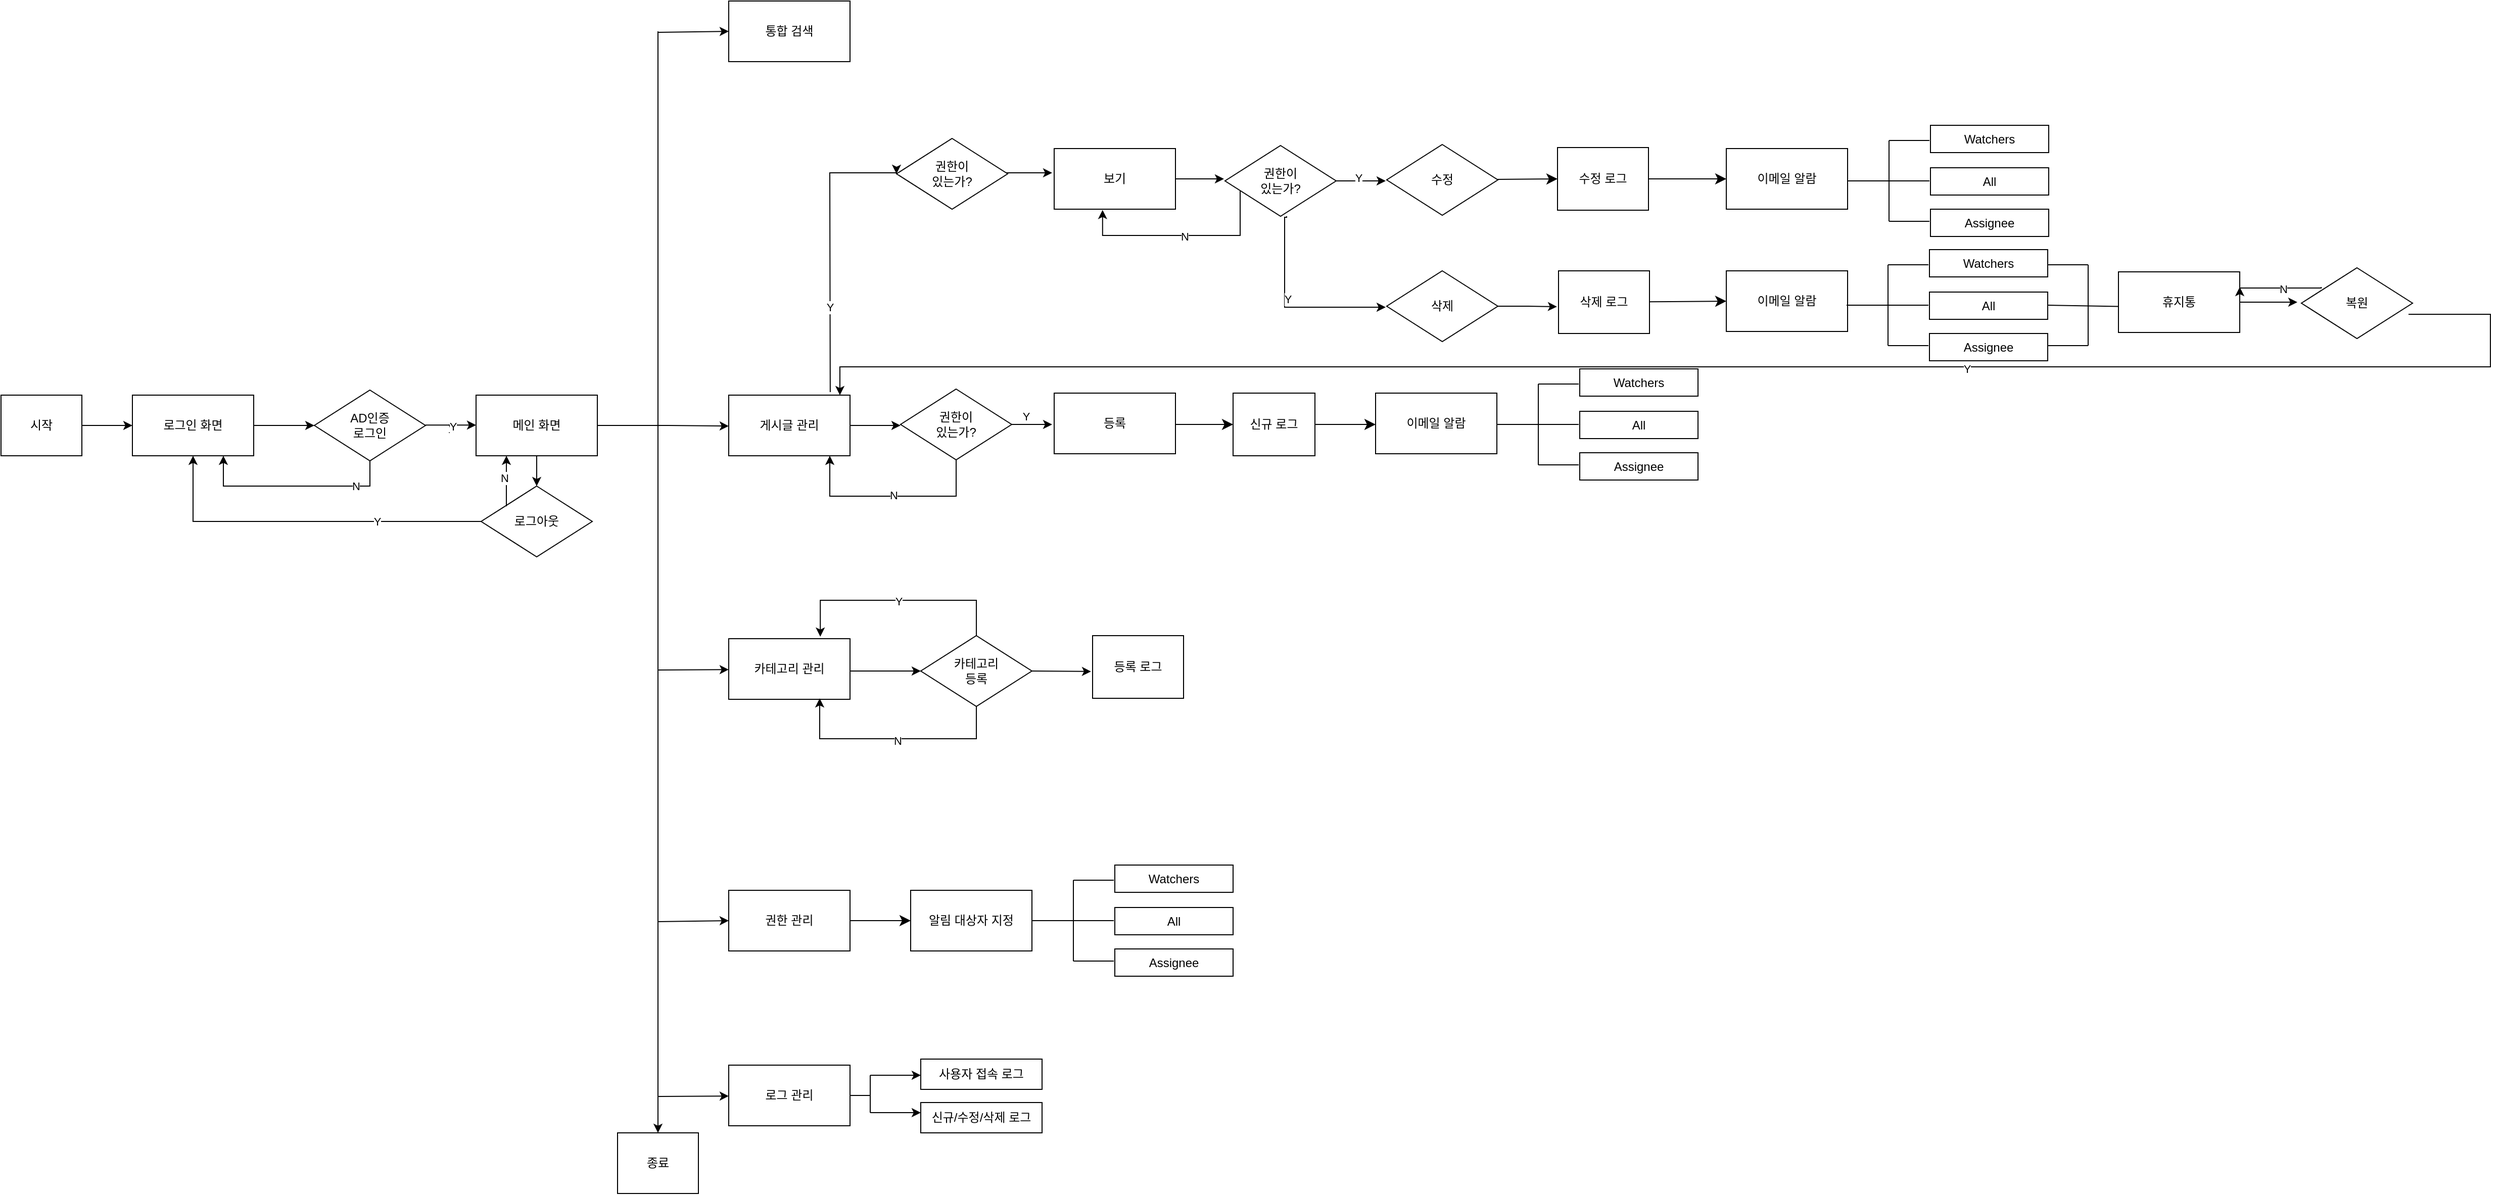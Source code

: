 <mxfile version="22.1.11" type="github">
  <diagram name="Page-1" id="edf60f1a-56cd-e834-aa8a-f176f3a09ee4">
    <mxGraphModel dx="1499" dy="1562" grid="1" gridSize="10" guides="1" tooltips="1" connect="1" arrows="1" fold="1" page="1" pageScale="1" pageWidth="1100" pageHeight="850" background="none" math="0" shadow="0">
      <root>
        <mxCell id="0" />
        <mxCell id="1" parent="0" />
        <mxCell id="URrm9f4mnOQlKwYiaSUi-22" value="" style="edgeStyle=orthogonalEdgeStyle;rounded=0;orthogonalLoop=1;jettySize=auto;html=1;" parent="1" source="URrm9f4mnOQlKwYiaSUi-2" target="URrm9f4mnOQlKwYiaSUi-5" edge="1">
          <mxGeometry relative="1" as="geometry" />
        </mxCell>
        <mxCell id="URrm9f4mnOQlKwYiaSUi-2" value="로그인 화면" style="rounded=0;whiteSpace=wrap;html=1;" parent="1" vertex="1">
          <mxGeometry x="160" y="40" width="120" height="60" as="geometry" />
        </mxCell>
        <mxCell id="URrm9f4mnOQlKwYiaSUi-5" value="AD인증&lt;br&gt;로그인" style="rhombus;whiteSpace=wrap;html=1;rounded=0;" parent="1" vertex="1">
          <mxGeometry x="340" y="35" width="110" height="70" as="geometry" />
        </mxCell>
        <mxCell id="URrm9f4mnOQlKwYiaSUi-8" value="" style="endArrow=classic;html=1;rounded=0;entryX=0.75;entryY=1;entryDx=0;entryDy=0;exitX=0.5;exitY=1;exitDx=0;exitDy=0;" parent="1" source="URrm9f4mnOQlKwYiaSUi-5" target="URrm9f4mnOQlKwYiaSUi-2" edge="1">
          <mxGeometry width="50" height="50" relative="1" as="geometry">
            <mxPoint x="350" y="180" as="sourcePoint" />
            <mxPoint x="190" y="120" as="targetPoint" />
            <Array as="points">
              <mxPoint x="395" y="130" />
              <mxPoint x="270" y="130" />
              <mxPoint x="250" y="130" />
            </Array>
          </mxGeometry>
        </mxCell>
        <mxCell id="URrm9f4mnOQlKwYiaSUi-17" value="N" style="edgeLabel;html=1;align=center;verticalAlign=middle;resizable=0;points=[];rounded=0;" parent="URrm9f4mnOQlKwYiaSUi-8" vertex="1" connectable="0">
          <mxGeometry x="-0.604" relative="1" as="geometry">
            <mxPoint as="offset" />
          </mxGeometry>
        </mxCell>
        <mxCell id="URrm9f4mnOQlKwYiaSUi-12" value="" style="edgeStyle=orthogonalEdgeStyle;rounded=0;orthogonalLoop=1;jettySize=auto;html=1;" parent="1" source="URrm9f4mnOQlKwYiaSUi-10" target="URrm9f4mnOQlKwYiaSUi-2" edge="1">
          <mxGeometry relative="1" as="geometry" />
        </mxCell>
        <mxCell id="URrm9f4mnOQlKwYiaSUi-10" value="시작" style="rounded=0;whiteSpace=wrap;html=1;" parent="1" vertex="1">
          <mxGeometry x="30" y="40" width="80" height="60" as="geometry" />
        </mxCell>
        <mxCell id="URrm9f4mnOQlKwYiaSUi-15" value="" style="endArrow=classic;html=1;rounded=0;" parent="1" edge="1">
          <mxGeometry width="50" height="50" relative="1" as="geometry">
            <mxPoint x="450" y="69.66" as="sourcePoint" />
            <mxPoint x="500" y="69.66" as="targetPoint" />
          </mxGeometry>
        </mxCell>
        <mxCell id="URrm9f4mnOQlKwYiaSUi-18" value="y" style="edgeLabel;html=1;align=center;verticalAlign=middle;resizable=0;points=[];rounded=0;" parent="URrm9f4mnOQlKwYiaSUi-15" vertex="1" connectable="0">
          <mxGeometry x="0.005" y="-1" relative="1" as="geometry">
            <mxPoint as="offset" />
          </mxGeometry>
        </mxCell>
        <mxCell id="URrm9f4mnOQlKwYiaSUi-19" value="Y" style="edgeLabel;html=1;align=center;verticalAlign=middle;resizable=0;points=[];rounded=0;" parent="URrm9f4mnOQlKwYiaSUi-15" vertex="1" connectable="0">
          <mxGeometry x="0.061" y="-1" relative="1" as="geometry">
            <mxPoint as="offset" />
          </mxGeometry>
        </mxCell>
        <mxCell id="URrm9f4mnOQlKwYiaSUi-25" value="" style="edgeStyle=orthogonalEdgeStyle;rounded=0;orthogonalLoop=1;jettySize=auto;html=1;" parent="1" source="URrm9f4mnOQlKwYiaSUi-20" target="URrm9f4mnOQlKwYiaSUi-24" edge="1">
          <mxGeometry relative="1" as="geometry" />
        </mxCell>
        <mxCell id="URrm9f4mnOQlKwYiaSUi-20" value="메인 화면" style="rounded=0;whiteSpace=wrap;html=1;" parent="1" vertex="1">
          <mxGeometry x="500" y="40" width="120" height="60" as="geometry" />
        </mxCell>
        <mxCell id="URrm9f4mnOQlKwYiaSUi-24" value="로그아웃" style="rhombus;whiteSpace=wrap;html=1;rounded=0;" parent="1" vertex="1">
          <mxGeometry x="505" y="130" width="110" height="70" as="geometry" />
        </mxCell>
        <mxCell id="URrm9f4mnOQlKwYiaSUi-26" value="" style="endArrow=classic;html=1;rounded=0;entryX=0.5;entryY=1;entryDx=0;entryDy=0;" parent="1" source="URrm9f4mnOQlKwYiaSUi-24" target="URrm9f4mnOQlKwYiaSUi-2" edge="1">
          <mxGeometry width="50" height="50" relative="1" as="geometry">
            <mxPoint x="420" y="220" as="sourcePoint" />
            <mxPoint x="180" y="165" as="targetPoint" />
            <Array as="points">
              <mxPoint x="220" y="165" />
              <mxPoint x="220" y="150" />
            </Array>
          </mxGeometry>
        </mxCell>
        <mxCell id="URrm9f4mnOQlKwYiaSUi-27" value="Y" style="edgeLabel;html=1;align=center;verticalAlign=middle;resizable=0;points=[];rounded=0;" parent="URrm9f4mnOQlKwYiaSUi-26" vertex="1" connectable="0">
          <mxGeometry x="-0.412" relative="1" as="geometry">
            <mxPoint as="offset" />
          </mxGeometry>
        </mxCell>
        <mxCell id="URrm9f4mnOQlKwYiaSUi-30" value="" style="edgeStyle=orthogonalEdgeStyle;rounded=0;orthogonalLoop=1;jettySize=auto;html=1;" parent="1" edge="1">
          <mxGeometry relative="1" as="geometry">
            <mxPoint x="530" y="150" as="sourcePoint" />
            <mxPoint x="530.06" y="100" as="targetPoint" />
            <Array as="points">
              <mxPoint x="530.03" y="120" />
              <mxPoint x="530.03" y="120" />
            </Array>
          </mxGeometry>
        </mxCell>
        <mxCell id="URrm9f4mnOQlKwYiaSUi-31" value="N" style="edgeLabel;html=1;align=center;verticalAlign=middle;resizable=0;points=[];rounded=0;" parent="URrm9f4mnOQlKwYiaSUi-30" vertex="1" connectable="0">
          <mxGeometry x="0.126" y="2" relative="1" as="geometry">
            <mxPoint as="offset" />
          </mxGeometry>
        </mxCell>
        <mxCell id="URrm9f4mnOQlKwYiaSUi-77" value="종료" style="rounded=0;whiteSpace=wrap;html=1;" parent="1" vertex="1">
          <mxGeometry x="640" y="770" width="80" height="60" as="geometry" />
        </mxCell>
        <mxCell id="URrm9f4mnOQlKwYiaSUi-79" value="" style="endArrow=classic;html=1;rounded=0;" parent="1" edge="1">
          <mxGeometry width="50" height="50" relative="1" as="geometry">
            <mxPoint x="680" y="-320" as="sourcePoint" />
            <mxPoint x="680" y="770" as="targetPoint" />
          </mxGeometry>
        </mxCell>
        <mxCell id="URrm9f4mnOQlKwYiaSUi-128" value="신규/수정/삭제 로그" style="rounded=0;whiteSpace=wrap;html=1;" parent="1" vertex="1">
          <mxGeometry x="940" y="740" width="120" height="30" as="geometry" />
        </mxCell>
        <mxCell id="URrm9f4mnOQlKwYiaSUi-36" value="" style="endArrow=classic;html=1;rounded=0;" parent="1" edge="1">
          <mxGeometry width="50" height="50" relative="1" as="geometry">
            <mxPoint x="680" y="312" as="sourcePoint" />
            <mxPoint x="750" y="311.58" as="targetPoint" />
          </mxGeometry>
        </mxCell>
        <mxCell id="URrm9f4mnOQlKwYiaSUi-46" style="edgeStyle=orthogonalEdgeStyle;rounded=0;orthogonalLoop=1;jettySize=auto;html=1;" parent="1" source="URrm9f4mnOQlKwYiaSUi-37" edge="1">
          <mxGeometry relative="1" as="geometry">
            <mxPoint x="920" y="70" as="targetPoint" />
          </mxGeometry>
        </mxCell>
        <mxCell id="URrm9f4mnOQlKwYiaSUi-70" style="edgeStyle=orthogonalEdgeStyle;rounded=0;orthogonalLoop=1;jettySize=auto;html=1;exitX=0.5;exitY=0;exitDx=0;exitDy=0;" parent="1" source="URrm9f4mnOQlKwYiaSUi-173" edge="1">
          <mxGeometry relative="1" as="geometry">
            <mxPoint x="1070" y="-180" as="targetPoint" />
            <mxPoint x="974.99" y="34" as="sourcePoint" />
            <Array as="points">
              <mxPoint x="975" y="-180" />
              <mxPoint x="1050" y="-180" />
            </Array>
          </mxGeometry>
        </mxCell>
        <mxCell id="URrm9f4mnOQlKwYiaSUi-37" value="게시글 관리" style="rounded=0;whiteSpace=wrap;html=1;" parent="1" vertex="1">
          <mxGeometry x="750" y="40" width="120" height="60" as="geometry" />
        </mxCell>
        <mxCell id="URrm9f4mnOQlKwYiaSUi-145" style="edgeStyle=orthogonalEdgeStyle;rounded=0;orthogonalLoop=1;jettySize=auto;html=1;" parent="1" source="URrm9f4mnOQlKwYiaSUi-53" edge="1">
          <mxGeometry relative="1" as="geometry">
            <mxPoint x="1240" y="-174" as="targetPoint" />
          </mxGeometry>
        </mxCell>
        <mxCell id="URrm9f4mnOQlKwYiaSUi-53" value="보기" style="rounded=0;whiteSpace=wrap;html=1;" parent="1" vertex="1">
          <mxGeometry x="1072" y="-204" width="120" height="60" as="geometry" />
        </mxCell>
        <mxCell id="URrm9f4mnOQlKwYiaSUi-56" style="edgeStyle=orthogonalEdgeStyle;rounded=0;orthogonalLoop=1;jettySize=auto;html=1;entryX=0.399;entryY=1.012;entryDx=0;entryDy=0;entryPerimeter=0;" parent="1" source="URrm9f4mnOQlKwYiaSUi-143" target="URrm9f4mnOQlKwYiaSUi-53" edge="1">
          <mxGeometry relative="1" as="geometry">
            <mxPoint x="1120" y="-137" as="targetPoint" />
            <mxPoint x="1256" y="-78" as="sourcePoint" />
            <Array as="points">
              <mxPoint x="1256" y="-118" />
              <mxPoint x="1120" y="-118" />
            </Array>
          </mxGeometry>
        </mxCell>
        <mxCell id="URrm9f4mnOQlKwYiaSUi-57" value="N" style="edgeLabel;html=1;align=center;verticalAlign=middle;resizable=0;points=[];rounded=0;" parent="URrm9f4mnOQlKwYiaSUi-56" vertex="1" connectable="0">
          <mxGeometry x="-0.032" y="1" relative="1" as="geometry">
            <mxPoint as="offset" />
          </mxGeometry>
        </mxCell>
        <mxCell id="URrm9f4mnOQlKwYiaSUi-157" style="edgeStyle=none;curved=1;rounded=0;orthogonalLoop=1;jettySize=auto;html=1;fontSize=12;startSize=8;endSize=8;entryX=0;entryY=0.5;entryDx=0;entryDy=0;" parent="1" source="URrm9f4mnOQlKwYiaSUi-55" target="6Q4AC-Tpc4XNQMxzqcBr-77" edge="1">
          <mxGeometry relative="1" as="geometry">
            <mxPoint x="1600" y="-174" as="targetPoint" />
          </mxGeometry>
        </mxCell>
        <mxCell id="URrm9f4mnOQlKwYiaSUi-55" value="수정" style="rhombus;whiteSpace=wrap;html=1;rounded=0;" parent="1" vertex="1">
          <mxGeometry x="1401" y="-208" width="110" height="70" as="geometry" />
        </mxCell>
        <mxCell id="URrm9f4mnOQlKwYiaSUi-65" style="edgeStyle=orthogonalEdgeStyle;rounded=0;orthogonalLoop=1;jettySize=auto;html=1;entryX=-0.017;entryY=0.572;entryDx=0;entryDy=0;entryPerimeter=0;" parent="1" source="URrm9f4mnOQlKwYiaSUi-61" edge="1" target="6Q4AC-Tpc4XNQMxzqcBr-85">
          <mxGeometry relative="1" as="geometry">
            <mxPoint x="1540" y="-50" as="targetPoint" />
          </mxGeometry>
        </mxCell>
        <mxCell id="URrm9f4mnOQlKwYiaSUi-61" value="삭제" style="rhombus;whiteSpace=wrap;html=1;rounded=0;" parent="1" vertex="1">
          <mxGeometry x="1401" y="-83" width="110" height="70" as="geometry" />
        </mxCell>
        <mxCell id="URrm9f4mnOQlKwYiaSUi-69" value="휴지통" style="rounded=0;whiteSpace=wrap;html=1;" parent="1" vertex="1">
          <mxGeometry x="2125" y="-82" width="120" height="60" as="geometry" />
        </mxCell>
        <mxCell id="URrm9f4mnOQlKwYiaSUi-73" style="edgeStyle=orthogonalEdgeStyle;rounded=0;orthogonalLoop=1;jettySize=auto;html=1;entryX=1;entryY=0.25;entryDx=0;entryDy=0;" parent="1" target="URrm9f4mnOQlKwYiaSUi-69" edge="1">
          <mxGeometry relative="1" as="geometry">
            <Array as="points">
              <mxPoint x="2307" y="-66" />
              <mxPoint x="2307" y="-66" />
            </Array>
            <mxPoint x="2325.571" y="-67" as="sourcePoint" />
          </mxGeometry>
        </mxCell>
        <mxCell id="URrm9f4mnOQlKwYiaSUi-75" value="N" style="edgeLabel;html=1;align=center;verticalAlign=middle;resizable=0;points=[];rounded=0;" parent="URrm9f4mnOQlKwYiaSUi-73" vertex="1" connectable="0">
          <mxGeometry x="-0.061" relative="1" as="geometry">
            <mxPoint y="1" as="offset" />
          </mxGeometry>
        </mxCell>
        <mxCell id="URrm9f4mnOQlKwYiaSUi-74" style="edgeStyle=orthogonalEdgeStyle;rounded=0;orthogonalLoop=1;jettySize=auto;html=1;exitX=1;exitY=0.5;exitDx=0;exitDy=0;" parent="1" edge="1">
          <mxGeometry relative="1" as="geometry">
            <mxPoint x="860" y="40" as="targetPoint" />
            <mxPoint x="2412" y="-40" as="sourcePoint" />
            <Array as="points">
              <mxPoint x="2493" y="-40" />
              <mxPoint x="2493" y="12" />
              <mxPoint x="860" y="12" />
            </Array>
          </mxGeometry>
        </mxCell>
        <mxCell id="URrm9f4mnOQlKwYiaSUi-76" value="Y" style="edgeLabel;html=1;align=center;verticalAlign=middle;resizable=0;points=[];rounded=0;" parent="URrm9f4mnOQlKwYiaSUi-74" vertex="1" connectable="0">
          <mxGeometry x="-0.274" y="2" relative="1" as="geometry">
            <mxPoint as="offset" />
          </mxGeometry>
        </mxCell>
        <mxCell id="URrm9f4mnOQlKwYiaSUi-71" value="복원" style="rhombus;whiteSpace=wrap;html=1;rounded=0;" parent="1" vertex="1">
          <mxGeometry x="2306" y="-86" width="110" height="70" as="geometry" />
        </mxCell>
        <mxCell id="URrm9f4mnOQlKwYiaSUi-72" style="edgeStyle=orthogonalEdgeStyle;rounded=0;orthogonalLoop=1;jettySize=auto;html=1;entryX=0;entryY=0.5;entryDx=0;entryDy=0;" parent="1" source="URrm9f4mnOQlKwYiaSUi-69" edge="1">
          <mxGeometry relative="1" as="geometry">
            <Array as="points">
              <mxPoint x="2302" y="-52" />
            </Array>
            <mxPoint x="2302" y="-52" as="targetPoint" />
          </mxGeometry>
        </mxCell>
        <mxCell id="URrm9f4mnOQlKwYiaSUi-135" style="edgeStyle=orthogonalEdgeStyle;rounded=0;orthogonalLoop=1;jettySize=auto;html=1;" parent="1" source="URrm9f4mnOQlKwYiaSUi-134" edge="1">
          <mxGeometry relative="1" as="geometry">
            <mxPoint x="1070" y="69" as="targetPoint" />
          </mxGeometry>
        </mxCell>
        <mxCell id="URrm9f4mnOQlKwYiaSUi-139" value="Y" style="edgeLabel;html=1;align=center;verticalAlign=middle;resizable=0;points=[];" parent="URrm9f4mnOQlKwYiaSUi-135" vertex="1" connectable="0">
          <mxGeometry x="-0.258" y="8" relative="1" as="geometry">
            <mxPoint x="-1" as="offset" />
          </mxGeometry>
        </mxCell>
        <mxCell id="URrm9f4mnOQlKwYiaSUi-141" style="edgeStyle=orthogonalEdgeStyle;rounded=0;orthogonalLoop=1;jettySize=auto;html=1;" parent="1" source="URrm9f4mnOQlKwYiaSUi-134" edge="1">
          <mxGeometry relative="1" as="geometry">
            <mxPoint x="850" y="100" as="targetPoint" />
            <Array as="points">
              <mxPoint x="975" y="140" />
              <mxPoint x="850" y="140" />
              <mxPoint x="850" y="100" />
            </Array>
          </mxGeometry>
        </mxCell>
        <mxCell id="URrm9f4mnOQlKwYiaSUi-142" value="N" style="edgeLabel;html=1;align=center;verticalAlign=middle;resizable=0;points=[];" parent="URrm9f4mnOQlKwYiaSUi-141" vertex="1" connectable="0">
          <mxGeometry x="-0.027" y="-1" relative="1" as="geometry">
            <mxPoint as="offset" />
          </mxGeometry>
        </mxCell>
        <mxCell id="URrm9f4mnOQlKwYiaSUi-134" value="권한이 &lt;br&gt;있는가?" style="rhombus;whiteSpace=wrap;html=1;rounded=0;" parent="1" vertex="1">
          <mxGeometry x="920" y="34" width="110" height="70" as="geometry" />
        </mxCell>
        <mxCell id="URrm9f4mnOQlKwYiaSUi-136" value="등록" style="rounded=0;whiteSpace=wrap;html=1;" parent="1" vertex="1">
          <mxGeometry x="1072" y="38" width="120" height="60" as="geometry" />
        </mxCell>
        <mxCell id="URrm9f4mnOQlKwYiaSUi-146" style="edgeStyle=orthogonalEdgeStyle;rounded=0;orthogonalLoop=1;jettySize=auto;html=1;" parent="1" source="URrm9f4mnOQlKwYiaSUi-143" edge="1">
          <mxGeometry relative="1" as="geometry">
            <mxPoint x="1400" y="-172" as="targetPoint" />
          </mxGeometry>
        </mxCell>
        <mxCell id="URrm9f4mnOQlKwYiaSUi-147" value="Y" style="edgeLabel;html=1;align=center;verticalAlign=middle;resizable=0;points=[];" parent="URrm9f4mnOQlKwYiaSUi-146" vertex="1" connectable="0">
          <mxGeometry x="-0.126" y="3" relative="1" as="geometry">
            <mxPoint as="offset" />
          </mxGeometry>
        </mxCell>
        <mxCell id="URrm9f4mnOQlKwYiaSUi-143" value="권한이 &lt;br&gt;있는가?" style="rhombus;whiteSpace=wrap;html=1;rounded=0;" parent="1" vertex="1">
          <mxGeometry x="1241" y="-207" width="110" height="70" as="geometry" />
        </mxCell>
        <mxCell id="URrm9f4mnOQlKwYiaSUi-148" style="edgeStyle=orthogonalEdgeStyle;rounded=0;orthogonalLoop=1;jettySize=auto;html=1;" parent="1" edge="1">
          <mxGeometry relative="1" as="geometry">
            <mxPoint x="1400" y="-47" as="targetPoint" />
            <mxPoint x="1302" y="-137" as="sourcePoint" />
            <Array as="points">
              <mxPoint x="1302" y="-136" />
              <mxPoint x="1300" y="-136" />
              <mxPoint x="1300" y="-47" />
            </Array>
          </mxGeometry>
        </mxCell>
        <mxCell id="URrm9f4mnOQlKwYiaSUi-149" value="Y" style="edgeLabel;html=1;align=center;verticalAlign=middle;resizable=0;points=[];" parent="URrm9f4mnOQlKwYiaSUi-148" vertex="1" connectable="0">
          <mxGeometry x="-0.126" y="3" relative="1" as="geometry">
            <mxPoint as="offset" />
          </mxGeometry>
        </mxCell>
        <mxCell id="URrm9f4mnOQlKwYiaSUi-34" value="" style="endArrow=classic;html=1;rounded=0;exitX=1;exitY=0.5;exitDx=0;exitDy=0;" parent="1" source="URrm9f4mnOQlKwYiaSUi-20" edge="1">
          <mxGeometry width="50" height="50" relative="1" as="geometry">
            <mxPoint x="690" y="70.58" as="sourcePoint" />
            <mxPoint x="750" y="70.58" as="targetPoint" />
            <Array as="points">
              <mxPoint x="690" y="70" />
            </Array>
          </mxGeometry>
        </mxCell>
        <mxCell id="URrm9f4mnOQlKwYiaSUi-153" value="" style="group;rounded=0;" parent="1" vertex="1" connectable="0">
          <mxGeometry x="680" y="-350" width="190" height="60" as="geometry" />
        </mxCell>
        <mxCell id="URrm9f4mnOQlKwYiaSUi-154" value="" style="endArrow=classic;html=1;rounded=0;entryX=0;entryY=0.5;entryDx=0;entryDy=0;" parent="URrm9f4mnOQlKwYiaSUi-153" target="URrm9f4mnOQlKwYiaSUi-155" edge="1">
          <mxGeometry width="50" height="50" relative="1" as="geometry">
            <mxPoint y="31" as="sourcePoint" />
            <mxPoint x="70" y="30.58" as="targetPoint" />
          </mxGeometry>
        </mxCell>
        <mxCell id="URrm9f4mnOQlKwYiaSUi-155" value="통합 검색" style="rounded=0;whiteSpace=wrap;html=1;" parent="URrm9f4mnOQlKwYiaSUi-153" vertex="1">
          <mxGeometry x="70" width="120" height="60" as="geometry" />
        </mxCell>
        <mxCell id="URrm9f4mnOQlKwYiaSUi-156" value="이메일 알람" style="rounded=0;whiteSpace=wrap;html=1;" parent="1" vertex="1">
          <mxGeometry x="1737" y="-204" width="120" height="60" as="geometry" />
        </mxCell>
        <mxCell id="URrm9f4mnOQlKwYiaSUi-158" style="edgeStyle=none;curved=1;rounded=0;orthogonalLoop=1;jettySize=auto;html=1;fontSize=12;startSize=8;endSize=8;entryX=0;entryY=0.5;entryDx=0;entryDy=0;" parent="1" target="6Q4AC-Tpc4XNQMxzqcBr-73" edge="1">
          <mxGeometry relative="1" as="geometry">
            <mxPoint x="1192" y="69" as="sourcePoint" />
            <mxPoint x="1270" y="70" as="targetPoint" />
          </mxGeometry>
        </mxCell>
        <mxCell id="URrm9f4mnOQlKwYiaSUi-159" value="이메일 알람" style="rounded=0;whiteSpace=wrap;html=1;" parent="1" vertex="1">
          <mxGeometry x="1390" y="38" width="120" height="60" as="geometry" />
        </mxCell>
        <mxCell id="URrm9f4mnOQlKwYiaSUi-40" value="" style="endArrow=classic;html=1;rounded=0;entryX=0;entryY=0.5;entryDx=0;entryDy=0;" parent="1" target="URrm9f4mnOQlKwYiaSUi-41" edge="1">
          <mxGeometry width="50" height="50" relative="1" as="geometry">
            <mxPoint x="680" y="561" as="sourcePoint" />
            <mxPoint x="750" y="560.58" as="targetPoint" />
          </mxGeometry>
        </mxCell>
        <mxCell id="URrm9f4mnOQlKwYiaSUi-162" style="edgeStyle=none;curved=1;rounded=0;orthogonalLoop=1;jettySize=auto;html=1;exitX=1;exitY=0.5;exitDx=0;exitDy=0;fontSize=12;startSize=8;endSize=8;" parent="1" source="URrm9f4mnOQlKwYiaSUi-41" edge="1">
          <mxGeometry relative="1" as="geometry">
            <mxPoint x="930.0" y="560.037" as="targetPoint" />
          </mxGeometry>
        </mxCell>
        <mxCell id="URrm9f4mnOQlKwYiaSUi-41" value="권한 관리" style="rounded=0;whiteSpace=wrap;html=1;" parent="1" vertex="1">
          <mxGeometry x="750" y="530" width="120" height="60" as="geometry" />
        </mxCell>
        <mxCell id="URrm9f4mnOQlKwYiaSUi-83" style="edgeStyle=orthogonalEdgeStyle;rounded=0;orthogonalLoop=1;jettySize=auto;html=1;" parent="1" edge="1">
          <mxGeometry relative="1" as="geometry">
            <mxPoint x="940" y="313" as="targetPoint" />
            <mxPoint x="870" y="313.0" as="sourcePoint" />
          </mxGeometry>
        </mxCell>
        <mxCell id="URrm9f4mnOQlKwYiaSUi-35" value="카테고리 관리" style="rounded=0;whiteSpace=wrap;html=1;" parent="1" vertex="1">
          <mxGeometry x="750" y="281" width="120" height="60" as="geometry" />
        </mxCell>
        <mxCell id="URrm9f4mnOQlKwYiaSUi-118" style="edgeStyle=orthogonalEdgeStyle;rounded=0;orthogonalLoop=1;jettySize=auto;html=1;entryX=0.75;entryY=1;entryDx=0;entryDy=0;" parent="1" edge="1">
          <mxGeometry relative="1" as="geometry">
            <mxPoint x="840" y="340" as="targetPoint" />
            <mxPoint x="995" y="347" as="sourcePoint" />
            <Array as="points">
              <mxPoint x="995" y="380" />
              <mxPoint x="840" y="380" />
            </Array>
          </mxGeometry>
        </mxCell>
        <mxCell id="URrm9f4mnOQlKwYiaSUi-121" value="N" style="edgeLabel;html=1;align=center;verticalAlign=middle;resizable=0;points=[];rounded=0;" parent="URrm9f4mnOQlKwYiaSUi-118" vertex="1" connectable="0">
          <mxGeometry x="-0.028" y="2" relative="1" as="geometry">
            <mxPoint as="offset" />
          </mxGeometry>
        </mxCell>
        <mxCell id="URrm9f4mnOQlKwYiaSUi-119" style="edgeStyle=orthogonalEdgeStyle;rounded=0;orthogonalLoop=1;jettySize=auto;html=1;entryX=0.755;entryY=-0.067;entryDx=0;entryDy=0;entryPerimeter=0;" parent="1" source="URrm9f4mnOQlKwYiaSUi-117" edge="1">
          <mxGeometry relative="1" as="geometry">
            <mxPoint x="840.6" y="278.98" as="targetPoint" />
            <Array as="points">
              <mxPoint x="995" y="243" />
              <mxPoint x="841" y="243" />
            </Array>
          </mxGeometry>
        </mxCell>
        <mxCell id="URrm9f4mnOQlKwYiaSUi-120" value="Y" style="edgeLabel;html=1;align=center;verticalAlign=middle;resizable=0;points=[];rounded=0;" parent="URrm9f4mnOQlKwYiaSUi-119" vertex="1" connectable="0">
          <mxGeometry x="-0.005" y="1" relative="1" as="geometry">
            <mxPoint as="offset" />
          </mxGeometry>
        </mxCell>
        <mxCell id="URrm9f4mnOQlKwYiaSUi-117" value="카테고리&lt;br&gt;등록" style="rhombus;whiteSpace=wrap;html=1;rounded=0;" parent="1" vertex="1">
          <mxGeometry x="940" y="278" width="110" height="70" as="geometry" />
        </mxCell>
        <mxCell id="URrm9f4mnOQlKwYiaSUi-163" value="알림 대상자 지정" style="rounded=0;whiteSpace=wrap;html=1;" parent="1" vertex="1">
          <mxGeometry x="930" y="530" width="120" height="60" as="geometry" />
        </mxCell>
        <mxCell id="URrm9f4mnOQlKwYiaSUi-166" value="이메일 알람" style="rounded=0;whiteSpace=wrap;html=1;" parent="1" vertex="1">
          <mxGeometry x="1737" y="-83" width="120" height="60" as="geometry" />
        </mxCell>
        <mxCell id="URrm9f4mnOQlKwYiaSUi-174" value="" style="edgeStyle=orthogonalEdgeStyle;rounded=0;orthogonalLoop=1;jettySize=auto;html=1;entryX=0;entryY=0.5;entryDx=0;entryDy=0;exitX=0.837;exitY=-0.051;exitDx=0;exitDy=0;exitPerimeter=0;" parent="1" source="URrm9f4mnOQlKwYiaSUi-37" target="URrm9f4mnOQlKwYiaSUi-173" edge="1">
          <mxGeometry relative="1" as="geometry">
            <mxPoint x="1070" y="-180" as="targetPoint" />
            <mxPoint x="860" y="20" as="sourcePoint" />
            <Array as="points">
              <mxPoint x="850" y="20" />
              <mxPoint x="850" y="-180" />
              <mxPoint x="920" y="-180" />
            </Array>
          </mxGeometry>
        </mxCell>
        <mxCell id="URrm9f4mnOQlKwYiaSUi-175" value="Y" style="edgeLabel;html=1;align=center;verticalAlign=middle;resizable=0;points=[];" parent="URrm9f4mnOQlKwYiaSUi-174" vertex="1" connectable="0">
          <mxGeometry x="-0.406" y="1" relative="1" as="geometry">
            <mxPoint as="offset" />
          </mxGeometry>
        </mxCell>
        <mxCell id="URrm9f4mnOQlKwYiaSUi-173" value="권한이 &lt;br&gt;있는가?" style="rhombus;whiteSpace=wrap;html=1;rounded=0;" parent="1" vertex="1">
          <mxGeometry x="916" y="-214" width="110" height="70" as="geometry" />
        </mxCell>
        <mxCell id="URrm9f4mnOQlKwYiaSUi-42" value="" style="endArrow=classic;html=1;rounded=0;" parent="1" edge="1">
          <mxGeometry width="50" height="50" relative="1" as="geometry">
            <mxPoint x="680" y="734" as="sourcePoint" />
            <mxPoint x="750" y="733.58" as="targetPoint" />
          </mxGeometry>
        </mxCell>
        <mxCell id="URrm9f4mnOQlKwYiaSUi-43" value="로그 관리" style="rounded=0;whiteSpace=wrap;html=1;" parent="1" vertex="1">
          <mxGeometry x="750" y="703" width="120" height="60" as="geometry" />
        </mxCell>
        <mxCell id="URrm9f4mnOQlKwYiaSUi-125" style="edgeStyle=orthogonalEdgeStyle;rounded=0;orthogonalLoop=1;jettySize=auto;html=1;" parent="1" edge="1">
          <mxGeometry relative="1" as="geometry">
            <mxPoint x="940" y="713" as="targetPoint" />
            <mxPoint x="890" y="713" as="sourcePoint" />
            <Array as="points">
              <mxPoint x="890" y="713" />
            </Array>
          </mxGeometry>
        </mxCell>
        <mxCell id="URrm9f4mnOQlKwYiaSUi-126" style="edgeStyle=orthogonalEdgeStyle;rounded=0;orthogonalLoop=1;jettySize=auto;html=1;" parent="1" edge="1">
          <mxGeometry relative="1" as="geometry">
            <mxPoint x="940" y="750" as="targetPoint" />
            <mxPoint x="920" y="750" as="sourcePoint" />
            <Array as="points">
              <mxPoint x="890" y="750" />
            </Array>
          </mxGeometry>
        </mxCell>
        <mxCell id="URrm9f4mnOQlKwYiaSUi-127" value="사용자 접속 로그" style="rounded=0;whiteSpace=wrap;html=1;" parent="1" vertex="1">
          <mxGeometry x="940" y="697" width="120" height="30" as="geometry" />
        </mxCell>
        <mxCell id="URrm9f4mnOQlKwYiaSUi-179" value="" style="endArrow=none;html=1;rounded=0;fontSize=12;startSize=8;endSize=8;curved=1;" parent="1" edge="1">
          <mxGeometry width="50" height="50" relative="1" as="geometry">
            <mxPoint x="890" y="750" as="sourcePoint" />
            <mxPoint x="890" y="713" as="targetPoint" />
            <Array as="points" />
          </mxGeometry>
        </mxCell>
        <mxCell id="URrm9f4mnOQlKwYiaSUi-181" value="" style="endArrow=none;html=1;rounded=0;fontSize=12;startSize=8;endSize=8;curved=1;exitX=1;exitY=0.5;exitDx=0;exitDy=0;" parent="1" source="URrm9f4mnOQlKwYiaSUi-43" edge="1">
          <mxGeometry width="50" height="50" relative="1" as="geometry">
            <mxPoint x="870" y="732.76" as="sourcePoint" />
            <mxPoint x="890" y="733" as="targetPoint" />
          </mxGeometry>
        </mxCell>
        <mxCell id="6Q4AC-Tpc4XNQMxzqcBr-19" value="" style="group" vertex="1" connectable="0" parent="1">
          <mxGeometry x="1050" y="505" width="199" height="110" as="geometry" />
        </mxCell>
        <mxCell id="6Q4AC-Tpc4XNQMxzqcBr-28" value="" style="group" vertex="1" connectable="0" parent="6Q4AC-Tpc4XNQMxzqcBr-19">
          <mxGeometry width="199" height="110" as="geometry" />
        </mxCell>
        <mxCell id="URrm9f4mnOQlKwYiaSUi-168" value="" style="endArrow=none;html=1;rounded=0;fontSize=12;startSize=8;endSize=8;curved=1;" parent="6Q4AC-Tpc4XNQMxzqcBr-28" edge="1">
          <mxGeometry width="50" height="50" relative="1" as="geometry">
            <mxPoint y="55" as="sourcePoint" />
            <mxPoint x="81" y="55" as="targetPoint" />
          </mxGeometry>
        </mxCell>
        <mxCell id="URrm9f4mnOQlKwYiaSUi-169" value="" style="endArrow=none;html=1;rounded=0;fontSize=12;startSize=8;endSize=8;curved=1;" parent="6Q4AC-Tpc4XNQMxzqcBr-28" edge="1">
          <mxGeometry width="50" height="50" relative="1" as="geometry">
            <mxPoint x="41" y="95" as="sourcePoint" />
            <mxPoint x="41" y="15" as="targetPoint" />
          </mxGeometry>
        </mxCell>
        <mxCell id="URrm9f4mnOQlKwYiaSUi-170" value="" style="endArrow=none;html=1;rounded=0;fontSize=12;startSize=8;endSize=8;curved=1;" parent="6Q4AC-Tpc4XNQMxzqcBr-28" edge="1">
          <mxGeometry width="50" height="50" relative="1" as="geometry">
            <mxPoint x="41" y="15" as="sourcePoint" />
            <mxPoint x="81" y="15" as="targetPoint" />
          </mxGeometry>
        </mxCell>
        <mxCell id="URrm9f4mnOQlKwYiaSUi-172" value="" style="endArrow=none;html=1;rounded=0;fontSize=12;startSize=8;endSize=8;curved=1;" parent="6Q4AC-Tpc4XNQMxzqcBr-28" edge="1">
          <mxGeometry width="50" height="50" relative="1" as="geometry">
            <mxPoint x="41" y="95" as="sourcePoint" />
            <mxPoint x="81" y="95" as="targetPoint" />
          </mxGeometry>
        </mxCell>
        <mxCell id="URrm9f4mnOQlKwYiaSUi-176" value="Watchers" style="rounded=0;whiteSpace=wrap;html=1;" parent="6Q4AC-Tpc4XNQMxzqcBr-28" vertex="1">
          <mxGeometry x="82" width="117" height="27" as="geometry" />
        </mxCell>
        <mxCell id="URrm9f4mnOQlKwYiaSUi-177" value="All" style="rounded=0;whiteSpace=wrap;html=1;" parent="6Q4AC-Tpc4XNQMxzqcBr-28" vertex="1">
          <mxGeometry x="82" y="42" width="117" height="27" as="geometry" />
        </mxCell>
        <mxCell id="URrm9f4mnOQlKwYiaSUi-178" value="Assignee" style="rounded=0;whiteSpace=wrap;html=1;" parent="6Q4AC-Tpc4XNQMxzqcBr-28" vertex="1">
          <mxGeometry x="82" y="83" width="117" height="27" as="geometry" />
        </mxCell>
        <mxCell id="6Q4AC-Tpc4XNQMxzqcBr-38" value="" style="group" vertex="1" connectable="0" parent="1">
          <mxGeometry x="1372" y="14" width="199" height="110" as="geometry" />
        </mxCell>
        <mxCell id="6Q4AC-Tpc4XNQMxzqcBr-39" value="" style="endArrow=none;html=1;rounded=0;fontSize=12;startSize=8;endSize=8;curved=1;" edge="1" parent="6Q4AC-Tpc4XNQMxzqcBr-38">
          <mxGeometry width="50" height="50" relative="1" as="geometry">
            <mxPoint x="138" y="55" as="sourcePoint" />
            <mxPoint x="219" y="55" as="targetPoint" />
          </mxGeometry>
        </mxCell>
        <mxCell id="6Q4AC-Tpc4XNQMxzqcBr-40" value="" style="endArrow=none;html=1;rounded=0;fontSize=12;startSize=8;endSize=8;curved=1;" edge="1" parent="6Q4AC-Tpc4XNQMxzqcBr-38">
          <mxGeometry width="50" height="50" relative="1" as="geometry">
            <mxPoint x="179" y="95" as="sourcePoint" />
            <mxPoint x="179" y="15" as="targetPoint" />
          </mxGeometry>
        </mxCell>
        <mxCell id="6Q4AC-Tpc4XNQMxzqcBr-41" value="" style="endArrow=none;html=1;rounded=0;fontSize=12;startSize=8;endSize=8;curved=1;" edge="1" parent="6Q4AC-Tpc4XNQMxzqcBr-38">
          <mxGeometry width="50" height="50" relative="1" as="geometry">
            <mxPoint x="179" y="15" as="sourcePoint" />
            <mxPoint x="219" y="15" as="targetPoint" />
          </mxGeometry>
        </mxCell>
        <mxCell id="6Q4AC-Tpc4XNQMxzqcBr-42" value="" style="endArrow=none;html=1;rounded=0;fontSize=12;startSize=8;endSize=8;curved=1;" edge="1" parent="6Q4AC-Tpc4XNQMxzqcBr-38">
          <mxGeometry width="50" height="50" relative="1" as="geometry">
            <mxPoint x="179" y="95" as="sourcePoint" />
            <mxPoint x="219" y="95" as="targetPoint" />
          </mxGeometry>
        </mxCell>
        <mxCell id="6Q4AC-Tpc4XNQMxzqcBr-43" value="Watchers" style="rounded=0;whiteSpace=wrap;html=1;" vertex="1" parent="6Q4AC-Tpc4XNQMxzqcBr-38">
          <mxGeometry x="220" width="117" height="27" as="geometry" />
        </mxCell>
        <mxCell id="6Q4AC-Tpc4XNQMxzqcBr-44" value="All" style="rounded=0;whiteSpace=wrap;html=1;" vertex="1" parent="6Q4AC-Tpc4XNQMxzqcBr-38">
          <mxGeometry x="220" y="42" width="117" height="27" as="geometry" />
        </mxCell>
        <mxCell id="6Q4AC-Tpc4XNQMxzqcBr-45" value="Assignee" style="rounded=0;whiteSpace=wrap;html=1;" vertex="1" parent="6Q4AC-Tpc4XNQMxzqcBr-38">
          <mxGeometry x="220" y="83" width="117" height="27" as="geometry" />
        </mxCell>
        <mxCell id="6Q4AC-Tpc4XNQMxzqcBr-55" value="" style="group" vertex="1" connectable="0" parent="1">
          <mxGeometry x="1883" y="-227" width="199" height="110" as="geometry" />
        </mxCell>
        <mxCell id="6Q4AC-Tpc4XNQMxzqcBr-56" value="" style="endArrow=none;html=1;rounded=0;fontSize=12;startSize=8;endSize=8;curved=1;" edge="1" parent="6Q4AC-Tpc4XNQMxzqcBr-55">
          <mxGeometry width="50" height="50" relative="1" as="geometry">
            <mxPoint x="-26" y="55" as="sourcePoint" />
            <mxPoint x="55" y="55" as="targetPoint" />
          </mxGeometry>
        </mxCell>
        <mxCell id="6Q4AC-Tpc4XNQMxzqcBr-57" value="" style="endArrow=none;html=1;rounded=0;fontSize=12;startSize=8;endSize=8;curved=1;" edge="1" parent="6Q4AC-Tpc4XNQMxzqcBr-55">
          <mxGeometry width="50" height="50" relative="1" as="geometry">
            <mxPoint x="15" y="95" as="sourcePoint" />
            <mxPoint x="15" y="15" as="targetPoint" />
          </mxGeometry>
        </mxCell>
        <mxCell id="6Q4AC-Tpc4XNQMxzqcBr-58" value="" style="endArrow=none;html=1;rounded=0;fontSize=12;startSize=8;endSize=8;curved=1;" edge="1" parent="6Q4AC-Tpc4XNQMxzqcBr-55">
          <mxGeometry width="50" height="50" relative="1" as="geometry">
            <mxPoint x="15" y="15" as="sourcePoint" />
            <mxPoint x="55" y="15" as="targetPoint" />
          </mxGeometry>
        </mxCell>
        <mxCell id="6Q4AC-Tpc4XNQMxzqcBr-59" value="" style="endArrow=none;html=1;rounded=0;fontSize=12;startSize=8;endSize=8;curved=1;" edge="1" parent="6Q4AC-Tpc4XNQMxzqcBr-55">
          <mxGeometry width="50" height="50" relative="1" as="geometry">
            <mxPoint x="15" y="95" as="sourcePoint" />
            <mxPoint x="55" y="95" as="targetPoint" />
          </mxGeometry>
        </mxCell>
        <mxCell id="6Q4AC-Tpc4XNQMxzqcBr-60" value="Watchers" style="rounded=0;whiteSpace=wrap;html=1;" vertex="1" parent="6Q4AC-Tpc4XNQMxzqcBr-55">
          <mxGeometry x="56" width="117" height="27" as="geometry" />
        </mxCell>
        <mxCell id="6Q4AC-Tpc4XNQMxzqcBr-61" value="All" style="rounded=0;whiteSpace=wrap;html=1;" vertex="1" parent="6Q4AC-Tpc4XNQMxzqcBr-55">
          <mxGeometry x="56" y="42" width="117" height="27" as="geometry" />
        </mxCell>
        <mxCell id="6Q4AC-Tpc4XNQMxzqcBr-62" value="Assignee" style="rounded=0;whiteSpace=wrap;html=1;" vertex="1" parent="6Q4AC-Tpc4XNQMxzqcBr-55">
          <mxGeometry x="56" y="83" width="117" height="27" as="geometry" />
        </mxCell>
        <mxCell id="6Q4AC-Tpc4XNQMxzqcBr-76" style="edgeStyle=none;curved=1;rounded=0;orthogonalLoop=1;jettySize=auto;html=1;fontSize=12;startSize=8;endSize=8;" edge="1" parent="1" source="6Q4AC-Tpc4XNQMxzqcBr-73">
          <mxGeometry relative="1" as="geometry">
            <mxPoint x="1390" y="69" as="targetPoint" />
          </mxGeometry>
        </mxCell>
        <mxCell id="6Q4AC-Tpc4XNQMxzqcBr-73" value="신규 로그" style="rounded=0;whiteSpace=wrap;html=1;" vertex="1" parent="1">
          <mxGeometry x="1249" y="38" width="81" height="62" as="geometry" />
        </mxCell>
        <mxCell id="6Q4AC-Tpc4XNQMxzqcBr-78" style="edgeStyle=none;curved=1;rounded=0;orthogonalLoop=1;jettySize=auto;html=1;entryX=0;entryY=0.5;entryDx=0;entryDy=0;fontSize=12;startSize=8;endSize=8;" edge="1" parent="1" source="6Q4AC-Tpc4XNQMxzqcBr-77" target="URrm9f4mnOQlKwYiaSUi-156">
          <mxGeometry relative="1" as="geometry" />
        </mxCell>
        <mxCell id="6Q4AC-Tpc4XNQMxzqcBr-77" value="수정 로그" style="rounded=0;whiteSpace=wrap;html=1;" vertex="1" parent="1">
          <mxGeometry x="1570" y="-205" width="90" height="62" as="geometry" />
        </mxCell>
        <mxCell id="6Q4AC-Tpc4XNQMxzqcBr-86" style="edgeStyle=none;curved=1;rounded=0;orthogonalLoop=1;jettySize=auto;html=1;entryX=0;entryY=0.5;entryDx=0;entryDy=0;fontSize=12;startSize=8;endSize=8;" edge="1" parent="1" source="6Q4AC-Tpc4XNQMxzqcBr-85" target="URrm9f4mnOQlKwYiaSUi-166">
          <mxGeometry relative="1" as="geometry" />
        </mxCell>
        <mxCell id="6Q4AC-Tpc4XNQMxzqcBr-85" value="삭제 로그" style="rounded=0;whiteSpace=wrap;html=1;" vertex="1" parent="1">
          <mxGeometry x="1571" y="-83" width="90" height="62" as="geometry" />
        </mxCell>
        <mxCell id="6Q4AC-Tpc4XNQMxzqcBr-93" value="Watchers" style="rounded=0;whiteSpace=wrap;html=1;" vertex="1" parent="1">
          <mxGeometry x="1938" y="-104" width="117" height="27" as="geometry" />
        </mxCell>
        <mxCell id="6Q4AC-Tpc4XNQMxzqcBr-94" value="All" style="rounded=0;whiteSpace=wrap;html=1;" vertex="1" parent="1">
          <mxGeometry x="1938" y="-62" width="117" height="27" as="geometry" />
        </mxCell>
        <mxCell id="6Q4AC-Tpc4XNQMxzqcBr-95" value="Assignee" style="rounded=0;whiteSpace=wrap;html=1;" vertex="1" parent="1">
          <mxGeometry x="1938" y="-21" width="117" height="27" as="geometry" />
        </mxCell>
        <mxCell id="6Q4AC-Tpc4XNQMxzqcBr-101" value="" style="group" vertex="1" connectable="0" parent="1">
          <mxGeometry x="1856" y="-89" width="81" height="80" as="geometry" />
        </mxCell>
        <mxCell id="6Q4AC-Tpc4XNQMxzqcBr-89" value="" style="endArrow=none;html=1;rounded=0;fontSize=12;startSize=8;endSize=8;curved=1;" edge="1" parent="6Q4AC-Tpc4XNQMxzqcBr-101">
          <mxGeometry width="50" height="50" relative="1" as="geometry">
            <mxPoint y="40" as="sourcePoint" />
            <mxPoint x="81" y="40" as="targetPoint" />
          </mxGeometry>
        </mxCell>
        <mxCell id="6Q4AC-Tpc4XNQMxzqcBr-90" value="" style="endArrow=none;html=1;rounded=0;fontSize=12;startSize=8;endSize=8;curved=1;" edge="1" parent="6Q4AC-Tpc4XNQMxzqcBr-101">
          <mxGeometry width="50" height="50" relative="1" as="geometry">
            <mxPoint x="41" y="80" as="sourcePoint" />
            <mxPoint x="41" as="targetPoint" />
          </mxGeometry>
        </mxCell>
        <mxCell id="6Q4AC-Tpc4XNQMxzqcBr-91" value="" style="endArrow=none;html=1;rounded=0;fontSize=12;startSize=8;endSize=8;curved=1;" edge="1" parent="6Q4AC-Tpc4XNQMxzqcBr-101">
          <mxGeometry width="50" height="50" relative="1" as="geometry">
            <mxPoint x="41" as="sourcePoint" />
            <mxPoint x="81" as="targetPoint" />
          </mxGeometry>
        </mxCell>
        <mxCell id="6Q4AC-Tpc4XNQMxzqcBr-92" value="" style="endArrow=none;html=1;rounded=0;fontSize=12;startSize=8;endSize=8;curved=1;" edge="1" parent="6Q4AC-Tpc4XNQMxzqcBr-101">
          <mxGeometry width="50" height="50" relative="1" as="geometry">
            <mxPoint x="41" y="80" as="sourcePoint" />
            <mxPoint x="81" y="80" as="targetPoint" />
          </mxGeometry>
        </mxCell>
        <mxCell id="6Q4AC-Tpc4XNQMxzqcBr-102" value="" style="group;rotation=-180;" vertex="1" connectable="0" parent="1">
          <mxGeometry x="2055" y="-89" width="81" height="80" as="geometry" />
        </mxCell>
        <mxCell id="6Q4AC-Tpc4XNQMxzqcBr-103" value="" style="endArrow=none;html=1;rounded=0;fontSize=12;startSize=8;endSize=8;curved=1;exitX=0.002;exitY=0.571;exitDx=0;exitDy=0;exitPerimeter=0;" edge="1" parent="6Q4AC-Tpc4XNQMxzqcBr-102" source="URrm9f4mnOQlKwYiaSUi-69">
          <mxGeometry width="50" height="50" relative="1" as="geometry">
            <mxPoint x="65" y="40" as="sourcePoint" />
            <mxPoint y="40" as="targetPoint" />
          </mxGeometry>
        </mxCell>
        <mxCell id="6Q4AC-Tpc4XNQMxzqcBr-104" value="" style="endArrow=none;html=1;rounded=0;fontSize=12;startSize=8;endSize=8;curved=1;" edge="1" parent="6Q4AC-Tpc4XNQMxzqcBr-102">
          <mxGeometry width="50" height="50" relative="1" as="geometry">
            <mxPoint x="40" as="sourcePoint" />
            <mxPoint x="40" y="80" as="targetPoint" />
          </mxGeometry>
        </mxCell>
        <mxCell id="6Q4AC-Tpc4XNQMxzqcBr-105" value="" style="endArrow=none;html=1;rounded=0;fontSize=12;startSize=8;endSize=8;curved=1;" edge="1" parent="6Q4AC-Tpc4XNQMxzqcBr-102">
          <mxGeometry width="50" height="50" relative="1" as="geometry">
            <mxPoint x="40" y="80" as="sourcePoint" />
            <mxPoint y="80" as="targetPoint" />
          </mxGeometry>
        </mxCell>
        <mxCell id="6Q4AC-Tpc4XNQMxzqcBr-106" value="" style="endArrow=none;html=1;rounded=0;fontSize=12;startSize=8;endSize=8;curved=1;" edge="1" parent="6Q4AC-Tpc4XNQMxzqcBr-102">
          <mxGeometry width="50" height="50" relative="1" as="geometry">
            <mxPoint x="40" as="sourcePoint" />
            <mxPoint as="targetPoint" />
          </mxGeometry>
        </mxCell>
        <mxCell id="6Q4AC-Tpc4XNQMxzqcBr-109" style="edgeStyle=orthogonalEdgeStyle;rounded=0;orthogonalLoop=1;jettySize=auto;html=1;entryX=-0.017;entryY=0.572;entryDx=0;entryDy=0;entryPerimeter=0;" edge="1" parent="1" target="6Q4AC-Tpc4XNQMxzqcBr-110">
          <mxGeometry relative="1" as="geometry">
            <mxPoint x="1079" y="311" as="targetPoint" />
            <mxPoint x="1050" y="313" as="sourcePoint" />
          </mxGeometry>
        </mxCell>
        <mxCell id="6Q4AC-Tpc4XNQMxzqcBr-110" value="등록 로그" style="rounded=0;whiteSpace=wrap;html=1;" vertex="1" parent="1">
          <mxGeometry x="1110" y="278" width="90" height="62" as="geometry" />
        </mxCell>
      </root>
    </mxGraphModel>
  </diagram>
</mxfile>
